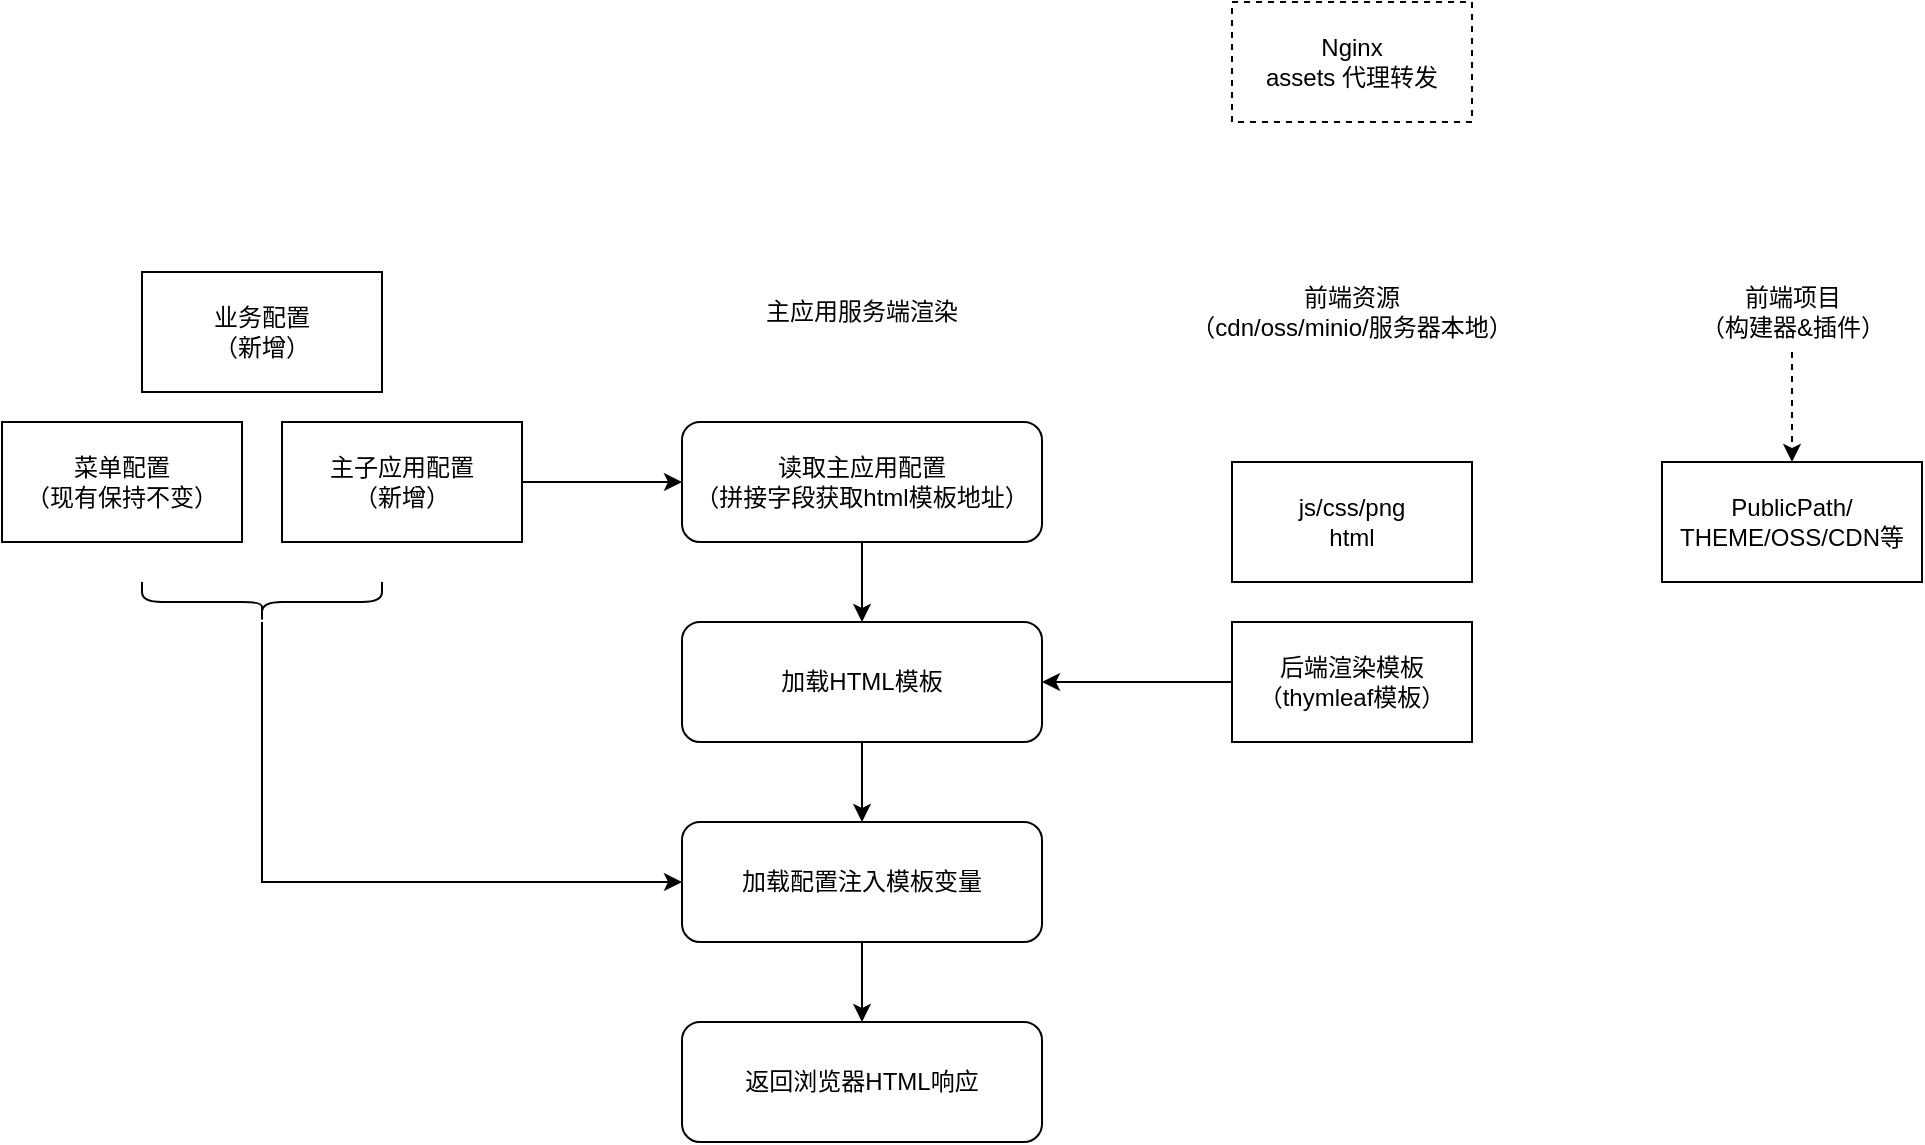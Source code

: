 <mxfile version="22.1.5" type="github">
  <diagram name="主应用改造" id="kxO301Pb_dpQz-EEhZvu">
    <mxGraphModel dx="1386" dy="789" grid="1" gridSize="10" guides="1" tooltips="1" connect="1" arrows="1" fold="1" page="0" pageScale="1" pageWidth="827" pageHeight="1169" math="0" shadow="0">
      <root>
        <mxCell id="0" />
        <mxCell id="1" parent="0" />
        <mxCell id="cxbcMArGjE0VCuVYB8zi-1" value="菜单配置&lt;br style=&quot;border-color: var(--border-color);&quot;&gt;（现有保持不变）" style="rounded=0;whiteSpace=wrap;html=1;" parent="1" vertex="1">
          <mxGeometry x="-70" y="340" width="120" height="60" as="geometry" />
        </mxCell>
        <mxCell id="cxbcMArGjE0VCuVYB8zi-2" value="" style="edgeStyle=orthogonalEdgeStyle;rounded=0;orthogonalLoop=1;jettySize=auto;html=1;" parent="1" source="cxbcMArGjE0VCuVYB8zi-3" target="cxbcMArGjE0VCuVYB8zi-7" edge="1">
          <mxGeometry relative="1" as="geometry" />
        </mxCell>
        <mxCell id="cxbcMArGjE0VCuVYB8zi-3" value="主子应用配置&lt;br style=&quot;border-color: var(--border-color);&quot;&gt;（新增）" style="rounded=0;whiteSpace=wrap;html=1;" parent="1" vertex="1">
          <mxGeometry x="70" y="340" width="120" height="60" as="geometry" />
        </mxCell>
        <mxCell id="cxbcMArGjE0VCuVYB8zi-4" value="主应用服务端渲染" style="text;html=1;strokeColor=none;fillColor=none;align=center;verticalAlign=middle;whiteSpace=wrap;rounded=0;" parent="1" vertex="1">
          <mxGeometry x="310" y="270" width="100" height="30" as="geometry" />
        </mxCell>
        <mxCell id="cxbcMArGjE0VCuVYB8zi-5" value="前端资源&lt;br&gt;（cdn/oss/minio/服务器本地）" style="text;html=1;strokeColor=none;fillColor=none;align=center;verticalAlign=middle;whiteSpace=wrap;rounded=0;" parent="1" vertex="1">
          <mxGeometry x="510" y="270" width="190" height="30" as="geometry" />
        </mxCell>
        <mxCell id="cxbcMArGjE0VCuVYB8zi-6" value="" style="edgeStyle=orthogonalEdgeStyle;rounded=0;orthogonalLoop=1;jettySize=auto;html=1;" parent="1" source="cxbcMArGjE0VCuVYB8zi-7" target="cxbcMArGjE0VCuVYB8zi-9" edge="1">
          <mxGeometry relative="1" as="geometry" />
        </mxCell>
        <mxCell id="cxbcMArGjE0VCuVYB8zi-7" value="读取主应用配置&lt;br&gt;（拼接字段获取html模板地址）" style="rounded=1;whiteSpace=wrap;html=1;" parent="1" vertex="1">
          <mxGeometry x="270" y="340" width="180" height="60" as="geometry" />
        </mxCell>
        <mxCell id="cxbcMArGjE0VCuVYB8zi-8" value="" style="edgeStyle=orthogonalEdgeStyle;rounded=0;orthogonalLoop=1;jettySize=auto;html=1;" parent="1" source="cxbcMArGjE0VCuVYB8zi-9" target="cxbcMArGjE0VCuVYB8zi-13" edge="1">
          <mxGeometry relative="1" as="geometry" />
        </mxCell>
        <mxCell id="cxbcMArGjE0VCuVYB8zi-9" value="加载HTML模板" style="rounded=1;whiteSpace=wrap;html=1;" parent="1" vertex="1">
          <mxGeometry x="270" y="440" width="180" height="60" as="geometry" />
        </mxCell>
        <mxCell id="cxbcMArGjE0VCuVYB8zi-10" value="" style="edgeStyle=orthogonalEdgeStyle;rounded=0;orthogonalLoop=1;jettySize=auto;html=1;" parent="1" source="cxbcMArGjE0VCuVYB8zi-11" target="cxbcMArGjE0VCuVYB8zi-9" edge="1">
          <mxGeometry relative="1" as="geometry" />
        </mxCell>
        <mxCell id="cxbcMArGjE0VCuVYB8zi-11" value="后端渲染模板&lt;br&gt;（thymleaf模板）" style="rounded=0;whiteSpace=wrap;html=1;" parent="1" vertex="1">
          <mxGeometry x="545" y="440" width="120" height="60" as="geometry" />
        </mxCell>
        <mxCell id="cxbcMArGjE0VCuVYB8zi-12" value="" style="edgeStyle=orthogonalEdgeStyle;rounded=0;orthogonalLoop=1;jettySize=auto;html=1;" parent="1" source="cxbcMArGjE0VCuVYB8zi-13" target="cxbcMArGjE0VCuVYB8zi-16" edge="1">
          <mxGeometry relative="1" as="geometry" />
        </mxCell>
        <mxCell id="cxbcMArGjE0VCuVYB8zi-13" value="加载配置注入模板变量" style="rounded=1;whiteSpace=wrap;html=1;" parent="1" vertex="1">
          <mxGeometry x="270" y="540" width="180" height="60" as="geometry" />
        </mxCell>
        <mxCell id="cxbcMArGjE0VCuVYB8zi-14" value="" style="shape=curlyBracket;whiteSpace=wrap;html=1;rounded=1;flipH=1;labelPosition=right;verticalLabelPosition=middle;align=left;verticalAlign=middle;rotation=90;" parent="1" vertex="1">
          <mxGeometry x="50" y="370" width="20" height="120" as="geometry" />
        </mxCell>
        <mxCell id="cxbcMArGjE0VCuVYB8zi-15" value="" style="endArrow=classic;html=1;rounded=0;" parent="1" source="cxbcMArGjE0VCuVYB8zi-14" target="cxbcMArGjE0VCuVYB8zi-13" edge="1">
          <mxGeometry width="50" height="50" relative="1" as="geometry">
            <mxPoint x="390" y="610" as="sourcePoint" />
            <mxPoint x="440" y="560" as="targetPoint" />
            <Array as="points">
              <mxPoint x="60" y="570" />
            </Array>
          </mxGeometry>
        </mxCell>
        <mxCell id="cxbcMArGjE0VCuVYB8zi-16" value="返回浏览器HTML响应" style="rounded=1;whiteSpace=wrap;html=1;" parent="1" vertex="1">
          <mxGeometry x="270" y="640" width="180" height="60" as="geometry" />
        </mxCell>
        <mxCell id="cxbcMArGjE0VCuVYB8zi-17" value="js/css/png&lt;br&gt;html" style="rounded=0;whiteSpace=wrap;html=1;" parent="1" vertex="1">
          <mxGeometry x="545" y="360" width="120" height="60" as="geometry" />
        </mxCell>
        <mxCell id="cxbcMArGjE0VCuVYB8zi-18" value="Nginx&lt;br&gt;assets 代理转发" style="rounded=0;whiteSpace=wrap;html=1;dashed=1;" parent="1" vertex="1">
          <mxGeometry x="545" y="130" width="120" height="60" as="geometry" />
        </mxCell>
        <mxCell id="cxbcMArGjE0VCuVYB8zi-19" value="PublicPath/&lt;br&gt;THEME/OSS/CDN等" style="rounded=0;whiteSpace=wrap;html=1;" parent="1" vertex="1">
          <mxGeometry x="760" y="360" width="130" height="60" as="geometry" />
        </mxCell>
        <mxCell id="cxbcMArGjE0VCuVYB8zi-20" value="" style="edgeStyle=orthogonalEdgeStyle;rounded=0;orthogonalLoop=1;jettySize=auto;html=1;dashed=1;" parent="1" source="cxbcMArGjE0VCuVYB8zi-21" target="cxbcMArGjE0VCuVYB8zi-19" edge="1">
          <mxGeometry relative="1" as="geometry" />
        </mxCell>
        <mxCell id="cxbcMArGjE0VCuVYB8zi-21" value="前端项目&lt;br&gt;（构建器&amp;amp;插件）" style="text;html=1;align=center;verticalAlign=middle;resizable=0;points=[];autosize=1;strokeColor=none;fillColor=none;" parent="1" vertex="1">
          <mxGeometry x="765" y="265" width="120" height="40" as="geometry" />
        </mxCell>
        <mxCell id="QA27681SCqVjvE8A_Jko-1" value="业务配置&lt;br&gt;（新增）" style="rounded=0;whiteSpace=wrap;html=1;" vertex="1" parent="1">
          <mxGeometry y="265" width="120" height="60" as="geometry" />
        </mxCell>
      </root>
    </mxGraphModel>
  </diagram>
</mxfile>
